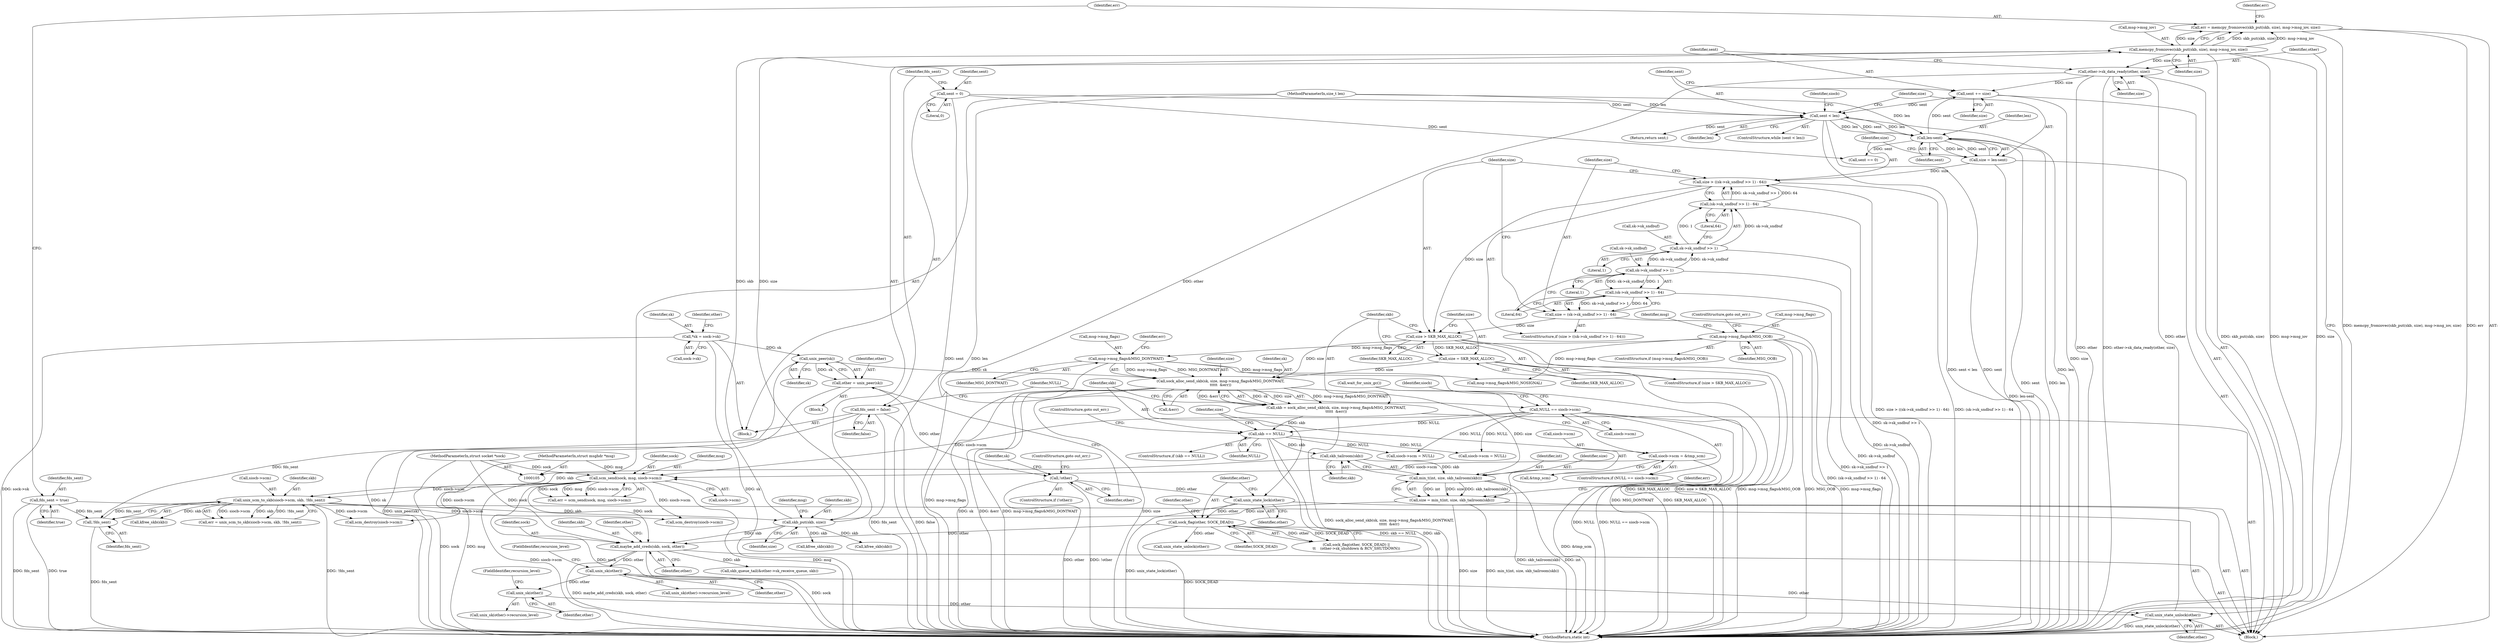 digraph "1_linux_e0e3cea46d31d23dc40df0a49a7a2c04fe8edfea_1@API" {
"1000301" [label="(Call,err = memcpy_fromiovec(skb_put(skb, size), msg->msg_iov, size))"];
"1000303" [label="(Call,memcpy_fromiovec(skb_put(skb, size), msg->msg_iov, size))"];
"1000304" [label="(Call,skb_put(skb, size))"];
"1000278" [label="(Call,unix_scm_to_skb(siocb->scm, skb, !fds_sent))"];
"1000154" [label="(Call,scm_send(sock, msg, siocb->scm))"];
"1000107" [label="(MethodParameterIn,struct socket *sock)"];
"1000108" [label="(MethodParameterIn,struct msghdr *msg)"];
"1000140" [label="(Call,NULL == siocb->scm)"];
"1000145" [label="(Call,siocb->scm = &tmp_scm)"];
"1000274" [label="(Call,skb_tailroom(skb))"];
"1000265" [label="(Call,skb == NULL)"];
"1000252" [label="(Call,skb = sock_alloc_send_skb(sk, size, msg->msg_flags&MSG_DONTWAIT,\n\t\t\t\t\t  &err))"];
"1000254" [label="(Call,sock_alloc_send_skb(sk, size, msg->msg_flags&MSG_DONTWAIT,\n\t\t\t\t\t  &err))"];
"1000203" [label="(Call,unix_peer(sk))"];
"1000117" [label="(Call,*sk = sock->sk)"];
"1000249" [label="(Call,size = SKB_MAX_ALLOC)"];
"1000246" [label="(Call,size > SKB_MAX_ALLOC)"];
"1000236" [label="(Call,size = (sk->sk_sndbuf >> 1) - 64)"];
"1000238" [label="(Call,(sk->sk_sndbuf >> 1) - 64)"];
"1000239" [label="(Call,sk->sk_sndbuf >> 1)"];
"1000230" [label="(Call,sk->sk_sndbuf >> 1)"];
"1000227" [label="(Call,size > ((sk->sk_sndbuf >> 1) - 64))"];
"1000221" [label="(Call,size = len-sent)"];
"1000223" [label="(Call,len-sent)"];
"1000217" [label="(Call,sent < len)"];
"1000130" [label="(Call,sent = 0)"];
"1000358" [label="(Call,sent += size)"];
"1000355" [label="(Call,other->sk_data_ready(other, size))"];
"1000353" [label="(Call,unix_state_unlock(other))"];
"1000349" [label="(Call,unix_sk(other))"];
"1000344" [label="(Call,unix_sk(other))"];
"1000330" [label="(Call,maybe_add_creds(skb, sock, other))"];
"1000321" [label="(Call,sock_flag(other, SOCK_DEAD))"];
"1000317" [label="(Call,unix_state_lock(other))"];
"1000206" [label="(Call,!other)"];
"1000201" [label="(Call,other = unix_peer(sk))"];
"1000109" [label="(MethodParameterIn,size_t len)"];
"1000229" [label="(Call,(sk->sk_sndbuf >> 1) - 64)"];
"1000257" [label="(Call,msg->msg_flags&MSG_DONTWAIT)"];
"1000171" [label="(Call,msg->msg_flags&MSG_OOB)"];
"1000283" [label="(Call,!fds_sent)"];
"1000298" [label="(Call,fds_sent = true)"];
"1000135" [label="(Call,fds_sent = false)"];
"1000269" [label="(Call,size = min_t(int, size, skb_tailroom(skb)))"];
"1000271" [label="(Call,min_t(int, size, skb_tailroom(skb)))"];
"1000326" [label="(Identifier,other)"];
"1000243" [label="(Literal,1)"];
"1000349" [label="(Call,unix_sk(other))"];
"1000220" [label="(Block,)"];
"1000258" [label="(Call,msg->msg_flags)"];
"1000314" [label="(Call,kfree_skb(skb))"];
"1000151" [label="(Call,wait_for_unix_gc())"];
"1000257" [label="(Call,msg->msg_flags&MSG_DONTWAIT)"];
"1000273" [label="(Identifier,size)"];
"1000212" [label="(Identifier,sk)"];
"1000137" [label="(Identifier,false)"];
"1000270" [label="(Identifier,size)"];
"1000373" [label="(Call,unix_state_unlock(other))"];
"1000301" [label="(Call,err = memcpy_fromiovec(skb_put(skb, size), msg->msg_iov, size))"];
"1000380" [label="(Call,sent == 0)"];
"1000117" [label="(Call,*sk = sock->sk)"];
"1000141" [label="(Identifier,NULL)"];
"1000277" [label="(Identifier,err)"];
"1000219" [label="(Identifier,len)"];
"1000156" [label="(Identifier,msg)"];
"1000290" [label="(Call,kfree_skb(skb))"];
"1000271" [label="(Call,min_t(int, size, skb_tailroom(skb)))"];
"1000118" [label="(Identifier,sk)"];
"1000346" [label="(FieldIdentifier,recursion_level)"];
"1000146" [label="(Call,siocb->scm)"];
"1000124" [label="(Identifier,other)"];
"1000217" [label="(Call,sent < len)"];
"1000402" [label="(Call,siocb->scm = NULL)"];
"1000240" [label="(Call,sk->sk_sndbuf)"];
"1000344" [label="(Call,unix_sk(other))"];
"1000265" [label="(Call,skb == NULL)"];
"1000304" [label="(Call,skb_put(skb, size))"];
"1000228" [label="(Identifier,size)"];
"1000275" [label="(Identifier,skb)"];
"1000154" [label="(Call,scm_send(sock, msg, siocb->scm))"];
"1000179" [label="(Identifier,msg)"];
"1000306" [label="(Identifier,size)"];
"1000176" [label="(ControlStructure,goto out_err;)"];
"1000132" [label="(Literal,0)"];
"1000170" [label="(ControlStructure,if (msg->msg_flags&MSG_OOB))"];
"1000145" [label="(Call,siocb->scm = &tmp_scm)"];
"1000234" [label="(Literal,1)"];
"1000356" [label="(Identifier,other)"];
"1000236" [label="(Call,size = (sk->sk_sndbuf >> 1) - 64)"];
"1000227" [label="(Call,size > ((sk->sk_sndbuf >> 1) - 64))"];
"1000321" [label="(Call,sock_flag(other, SOCK_DEAD))"];
"1000247" [label="(Identifier,size)"];
"1000334" [label="(Call,skb_queue_tail(&other->sk_receive_queue, skb))"];
"1000252" [label="(Call,skb = sock_alloc_send_skb(sk, size, msg->msg_flags&MSG_DONTWAIT,\n\t\t\t\t\t  &err))"];
"1000398" [label="(Call,scm_destroy(siocb->scm))"];
"1000256" [label="(Identifier,size)"];
"1000331" [label="(Identifier,skb)"];
"1000206" [label="(Call,!other)"];
"1000205" [label="(ControlStructure,if (!other))"];
"1000248" [label="(Identifier,SKB_MAX_ALLOC)"];
"1000109" [label="(MethodParameterIn,size_t len)"];
"1000171" [label="(Call,msg->msg_flags&MSG_OOB)"];
"1000323" [label="(Identifier,SOCK_DEAD)"];
"1000251" [label="(Identifier,SKB_MAX_ALLOC)"];
"1000142" [label="(Call,siocb->scm)"];
"1000119" [label="(Call,sock->sk)"];
"1000136" [label="(Identifier,fds_sent)"];
"1000216" [label="(ControlStructure,while (sent < len))"];
"1000308" [label="(Identifier,msg)"];
"1000264" [label="(ControlStructure,if (skb == NULL))"];
"1000245" [label="(ControlStructure,if (size > SKB_MAX_ALLOC))"];
"1000375" [label="(Call,kfree_skb(skb))"];
"1000149" [label="(Call,&tmp_scm)"];
"1000244" [label="(Literal,64)"];
"1000272" [label="(Identifier,int)"];
"1000365" [label="(Call,siocb->scm = NULL)"];
"1000226" [label="(ControlStructure,if (size > ((sk->sk_sndbuf >> 1) - 64)))"];
"1000263" [label="(Identifier,err)"];
"1000343" [label="(Call,unix_sk(other)->recursion_level)"];
"1000231" [label="(Call,sk->sk_sndbuf)"];
"1000361" [label="(Call,scm_destroy(siocb->scm))"];
"1000310" [label="(Identifier,size)"];
"1000351" [label="(FieldIdentifier,recursion_level)"];
"1000318" [label="(Identifier,other)"];
"1000279" [label="(Call,siocb->scm)"];
"1000348" [label="(Call,unix_sk(other)->recursion_level)"];
"1000175" [label="(Identifier,MSG_OOB)"];
"1000250" [label="(Identifier,size)"];
"1000370" [label="(Return,return sent;)"];
"1000224" [label="(Identifier,len)"];
"1000330" [label="(Call,maybe_add_creds(skb, sock, other))"];
"1000345" [label="(Identifier,other)"];
"1000130" [label="(Call,sent = 0)"];
"1000360" [label="(Identifier,size)"];
"1000249" [label="(Call,size = SKB_MAX_ALLOC)"];
"1000222" [label="(Identifier,size)"];
"1000303" [label="(Call,memcpy_fromiovec(skb_put(skb, size), msg->msg_iov, size))"];
"1000157" [label="(Call,siocb->scm)"];
"1000155" [label="(Identifier,sock)"];
"1000204" [label="(Identifier,sk)"];
"1000110" [label="(Block,)"];
"1000305" [label="(Identifier,skb)"];
"1000359" [label="(Identifier,sent)"];
"1000337" [label="(Identifier,other)"];
"1000108" [label="(MethodParameterIn,struct msghdr *msg)"];
"1000147" [label="(Identifier,siocb)"];
"1000354" [label="(Identifier,other)"];
"1000230" [label="(Call,sk->sk_sndbuf >> 1)"];
"1000320" [label="(Call,sock_flag(other, SOCK_DEAD) ||\n\t\t    (other->sk_shutdown & RCV_SHUTDOWN))"];
"1000299" [label="(Identifier,fds_sent)"];
"1000300" [label="(Identifier,true)"];
"1000131" [label="(Identifier,sent)"];
"1000107" [label="(MethodParameterIn,struct socket *sock)"];
"1000282" [label="(Identifier,skb)"];
"1000269" [label="(Call,size = min_t(int, size, skb_tailroom(skb)))"];
"1000253" [label="(Identifier,skb)"];
"1000268" [label="(ControlStructure,goto out_err;)"];
"1000358" [label="(Call,sent += size)"];
"1000283" [label="(Call,!fds_sent)"];
"1000408" [label="(MethodReturn,static int)"];
"1000274" [label="(Call,skb_tailroom(skb))"];
"1000152" [label="(Call,err = scm_send(sock, msg, siocb->scm))"];
"1000276" [label="(Call,err = unix_scm_to_skb(siocb->scm, skb, !fds_sent))"];
"1000317" [label="(Call,unix_state_lock(other))"];
"1000208" [label="(ControlStructure,goto out_err;)"];
"1000262" [label="(Call,&err)"];
"1000384" [label="(Call,msg->msg_flags&MSG_NOSIGNAL)"];
"1000254" [label="(Call,sock_alloc_send_skb(sk, size, msg->msg_flags&MSG_DONTWAIT,\n\t\t\t\t\t  &err))"];
"1000278" [label="(Call,unix_scm_to_skb(siocb->scm, skb, !fds_sent))"];
"1000139" [label="(ControlStructure,if (NULL == siocb->scm))"];
"1000307" [label="(Call,msg->msg_iov)"];
"1000196" [label="(Block,)"];
"1000355" [label="(Call,other->sk_data_ready(other, size))"];
"1000221" [label="(Call,size = len-sent)"];
"1000267" [label="(Identifier,NULL)"];
"1000246" [label="(Call,size > SKB_MAX_ALLOC)"];
"1000223" [label="(Call,len-sent)"];
"1000332" [label="(Identifier,sock)"];
"1000284" [label="(Identifier,fds_sent)"];
"1000225" [label="(Identifier,sent)"];
"1000140" [label="(Call,NULL == siocb->scm)"];
"1000353" [label="(Call,unix_state_unlock(other))"];
"1000135" [label="(Call,fds_sent = false)"];
"1000203" [label="(Call,unix_peer(sk))"];
"1000298" [label="(Call,fds_sent = true)"];
"1000312" [label="(Identifier,err)"];
"1000237" [label="(Identifier,size)"];
"1000229" [label="(Call,(sk->sk_sndbuf >> 1) - 64)"];
"1000266" [label="(Identifier,skb)"];
"1000207" [label="(Identifier,other)"];
"1000255" [label="(Identifier,sk)"];
"1000322" [label="(Identifier,other)"];
"1000235" [label="(Literal,64)"];
"1000202" [label="(Identifier,other)"];
"1000350" [label="(Identifier,other)"];
"1000238" [label="(Call,(sk->sk_sndbuf >> 1) - 64)"];
"1000201" [label="(Call,other = unix_peer(sk))"];
"1000261" [label="(Identifier,MSG_DONTWAIT)"];
"1000357" [label="(Identifier,size)"];
"1000218" [label="(Identifier,sent)"];
"1000333" [label="(Identifier,other)"];
"1000172" [label="(Call,msg->msg_flags)"];
"1000363" [label="(Identifier,siocb)"];
"1000302" [label="(Identifier,err)"];
"1000239" [label="(Call,sk->sk_sndbuf >> 1)"];
"1000301" -> "1000220"  [label="AST: "];
"1000301" -> "1000303"  [label="CFG: "];
"1000302" -> "1000301"  [label="AST: "];
"1000303" -> "1000301"  [label="AST: "];
"1000312" -> "1000301"  [label="CFG: "];
"1000301" -> "1000408"  [label="DDG: memcpy_fromiovec(skb_put(skb, size), msg->msg_iov, size)"];
"1000301" -> "1000408"  [label="DDG: err"];
"1000303" -> "1000301"  [label="DDG: skb_put(skb, size)"];
"1000303" -> "1000301"  [label="DDG: msg->msg_iov"];
"1000303" -> "1000301"  [label="DDG: size"];
"1000303" -> "1000310"  [label="CFG: "];
"1000304" -> "1000303"  [label="AST: "];
"1000307" -> "1000303"  [label="AST: "];
"1000310" -> "1000303"  [label="AST: "];
"1000303" -> "1000408"  [label="DDG: size"];
"1000303" -> "1000408"  [label="DDG: skb_put(skb, size)"];
"1000303" -> "1000408"  [label="DDG: msg->msg_iov"];
"1000304" -> "1000303"  [label="DDG: skb"];
"1000304" -> "1000303"  [label="DDG: size"];
"1000303" -> "1000355"  [label="DDG: size"];
"1000304" -> "1000306"  [label="CFG: "];
"1000305" -> "1000304"  [label="AST: "];
"1000306" -> "1000304"  [label="AST: "];
"1000308" -> "1000304"  [label="CFG: "];
"1000278" -> "1000304"  [label="DDG: skb"];
"1000269" -> "1000304"  [label="DDG: size"];
"1000304" -> "1000314"  [label="DDG: skb"];
"1000304" -> "1000330"  [label="DDG: skb"];
"1000304" -> "1000375"  [label="DDG: skb"];
"1000278" -> "1000276"  [label="AST: "];
"1000278" -> "1000283"  [label="CFG: "];
"1000279" -> "1000278"  [label="AST: "];
"1000282" -> "1000278"  [label="AST: "];
"1000283" -> "1000278"  [label="AST: "];
"1000276" -> "1000278"  [label="CFG: "];
"1000278" -> "1000408"  [label="DDG: !fds_sent"];
"1000278" -> "1000276"  [label="DDG: siocb->scm"];
"1000278" -> "1000276"  [label="DDG: skb"];
"1000278" -> "1000276"  [label="DDG: !fds_sent"];
"1000154" -> "1000278"  [label="DDG: siocb->scm"];
"1000274" -> "1000278"  [label="DDG: skb"];
"1000283" -> "1000278"  [label="DDG: fds_sent"];
"1000278" -> "1000290"  [label="DDG: skb"];
"1000278" -> "1000361"  [label="DDG: siocb->scm"];
"1000278" -> "1000398"  [label="DDG: siocb->scm"];
"1000154" -> "1000152"  [label="AST: "];
"1000154" -> "1000157"  [label="CFG: "];
"1000155" -> "1000154"  [label="AST: "];
"1000156" -> "1000154"  [label="AST: "];
"1000157" -> "1000154"  [label="AST: "];
"1000152" -> "1000154"  [label="CFG: "];
"1000154" -> "1000408"  [label="DDG: siocb->scm"];
"1000154" -> "1000408"  [label="DDG: sock"];
"1000154" -> "1000408"  [label="DDG: msg"];
"1000154" -> "1000152"  [label="DDG: sock"];
"1000154" -> "1000152"  [label="DDG: msg"];
"1000154" -> "1000152"  [label="DDG: siocb->scm"];
"1000107" -> "1000154"  [label="DDG: sock"];
"1000108" -> "1000154"  [label="DDG: msg"];
"1000140" -> "1000154"  [label="DDG: siocb->scm"];
"1000145" -> "1000154"  [label="DDG: siocb->scm"];
"1000154" -> "1000330"  [label="DDG: sock"];
"1000154" -> "1000361"  [label="DDG: siocb->scm"];
"1000154" -> "1000398"  [label="DDG: siocb->scm"];
"1000107" -> "1000105"  [label="AST: "];
"1000107" -> "1000408"  [label="DDG: sock"];
"1000107" -> "1000330"  [label="DDG: sock"];
"1000108" -> "1000105"  [label="AST: "];
"1000108" -> "1000408"  [label="DDG: msg"];
"1000140" -> "1000139"  [label="AST: "];
"1000140" -> "1000142"  [label="CFG: "];
"1000141" -> "1000140"  [label="AST: "];
"1000142" -> "1000140"  [label="AST: "];
"1000147" -> "1000140"  [label="CFG: "];
"1000151" -> "1000140"  [label="CFG: "];
"1000140" -> "1000408"  [label="DDG: NULL"];
"1000140" -> "1000408"  [label="DDG: NULL == siocb->scm"];
"1000140" -> "1000265"  [label="DDG: NULL"];
"1000140" -> "1000365"  [label="DDG: NULL"];
"1000140" -> "1000402"  [label="DDG: NULL"];
"1000145" -> "1000139"  [label="AST: "];
"1000145" -> "1000149"  [label="CFG: "];
"1000146" -> "1000145"  [label="AST: "];
"1000149" -> "1000145"  [label="AST: "];
"1000151" -> "1000145"  [label="CFG: "];
"1000145" -> "1000408"  [label="DDG: &tmp_scm"];
"1000274" -> "1000271"  [label="AST: "];
"1000274" -> "1000275"  [label="CFG: "];
"1000275" -> "1000274"  [label="AST: "];
"1000271" -> "1000274"  [label="CFG: "];
"1000274" -> "1000271"  [label="DDG: skb"];
"1000265" -> "1000274"  [label="DDG: skb"];
"1000265" -> "1000264"  [label="AST: "];
"1000265" -> "1000267"  [label="CFG: "];
"1000266" -> "1000265"  [label="AST: "];
"1000267" -> "1000265"  [label="AST: "];
"1000268" -> "1000265"  [label="CFG: "];
"1000270" -> "1000265"  [label="CFG: "];
"1000265" -> "1000408"  [label="DDG: skb == NULL"];
"1000265" -> "1000408"  [label="DDG: skb"];
"1000252" -> "1000265"  [label="DDG: skb"];
"1000265" -> "1000365"  [label="DDG: NULL"];
"1000265" -> "1000402"  [label="DDG: NULL"];
"1000252" -> "1000220"  [label="AST: "];
"1000252" -> "1000254"  [label="CFG: "];
"1000253" -> "1000252"  [label="AST: "];
"1000254" -> "1000252"  [label="AST: "];
"1000266" -> "1000252"  [label="CFG: "];
"1000252" -> "1000408"  [label="DDG: sock_alloc_send_skb(sk, size, msg->msg_flags&MSG_DONTWAIT,\n\t\t\t\t\t  &err)"];
"1000254" -> "1000252"  [label="DDG: sk"];
"1000254" -> "1000252"  [label="DDG: size"];
"1000254" -> "1000252"  [label="DDG: msg->msg_flags&MSG_DONTWAIT"];
"1000254" -> "1000252"  [label="DDG: &err"];
"1000254" -> "1000262"  [label="CFG: "];
"1000255" -> "1000254"  [label="AST: "];
"1000256" -> "1000254"  [label="AST: "];
"1000257" -> "1000254"  [label="AST: "];
"1000262" -> "1000254"  [label="AST: "];
"1000254" -> "1000408"  [label="DDG: sk"];
"1000254" -> "1000408"  [label="DDG: &err"];
"1000254" -> "1000408"  [label="DDG: msg->msg_flags&MSG_DONTWAIT"];
"1000254" -> "1000408"  [label="DDG: size"];
"1000203" -> "1000254"  [label="DDG: sk"];
"1000249" -> "1000254"  [label="DDG: size"];
"1000246" -> "1000254"  [label="DDG: size"];
"1000257" -> "1000254"  [label="DDG: msg->msg_flags"];
"1000257" -> "1000254"  [label="DDG: MSG_DONTWAIT"];
"1000254" -> "1000271"  [label="DDG: size"];
"1000203" -> "1000201"  [label="AST: "];
"1000203" -> "1000204"  [label="CFG: "];
"1000204" -> "1000203"  [label="AST: "];
"1000201" -> "1000203"  [label="CFG: "];
"1000203" -> "1000408"  [label="DDG: sk"];
"1000203" -> "1000201"  [label="DDG: sk"];
"1000117" -> "1000203"  [label="DDG: sk"];
"1000117" -> "1000110"  [label="AST: "];
"1000117" -> "1000119"  [label="CFG: "];
"1000118" -> "1000117"  [label="AST: "];
"1000119" -> "1000117"  [label="AST: "];
"1000124" -> "1000117"  [label="CFG: "];
"1000117" -> "1000408"  [label="DDG: sk"];
"1000117" -> "1000408"  [label="DDG: sock->sk"];
"1000249" -> "1000245"  [label="AST: "];
"1000249" -> "1000251"  [label="CFG: "];
"1000250" -> "1000249"  [label="AST: "];
"1000251" -> "1000249"  [label="AST: "];
"1000253" -> "1000249"  [label="CFG: "];
"1000249" -> "1000408"  [label="DDG: SKB_MAX_ALLOC"];
"1000246" -> "1000249"  [label="DDG: SKB_MAX_ALLOC"];
"1000246" -> "1000245"  [label="AST: "];
"1000246" -> "1000248"  [label="CFG: "];
"1000247" -> "1000246"  [label="AST: "];
"1000248" -> "1000246"  [label="AST: "];
"1000250" -> "1000246"  [label="CFG: "];
"1000253" -> "1000246"  [label="CFG: "];
"1000246" -> "1000408"  [label="DDG: SKB_MAX_ALLOC"];
"1000246" -> "1000408"  [label="DDG: size > SKB_MAX_ALLOC"];
"1000236" -> "1000246"  [label="DDG: size"];
"1000227" -> "1000246"  [label="DDG: size"];
"1000236" -> "1000226"  [label="AST: "];
"1000236" -> "1000238"  [label="CFG: "];
"1000237" -> "1000236"  [label="AST: "];
"1000238" -> "1000236"  [label="AST: "];
"1000247" -> "1000236"  [label="CFG: "];
"1000236" -> "1000408"  [label="DDG: (sk->sk_sndbuf >> 1) - 64"];
"1000238" -> "1000236"  [label="DDG: sk->sk_sndbuf >> 1"];
"1000238" -> "1000236"  [label="DDG: 64"];
"1000238" -> "1000244"  [label="CFG: "];
"1000239" -> "1000238"  [label="AST: "];
"1000244" -> "1000238"  [label="AST: "];
"1000238" -> "1000408"  [label="DDG: sk->sk_sndbuf >> 1"];
"1000239" -> "1000238"  [label="DDG: sk->sk_sndbuf"];
"1000239" -> "1000238"  [label="DDG: 1"];
"1000239" -> "1000243"  [label="CFG: "];
"1000240" -> "1000239"  [label="AST: "];
"1000243" -> "1000239"  [label="AST: "];
"1000244" -> "1000239"  [label="CFG: "];
"1000239" -> "1000408"  [label="DDG: sk->sk_sndbuf"];
"1000239" -> "1000230"  [label="DDG: sk->sk_sndbuf"];
"1000230" -> "1000239"  [label="DDG: sk->sk_sndbuf"];
"1000230" -> "1000229"  [label="AST: "];
"1000230" -> "1000234"  [label="CFG: "];
"1000231" -> "1000230"  [label="AST: "];
"1000234" -> "1000230"  [label="AST: "];
"1000235" -> "1000230"  [label="CFG: "];
"1000230" -> "1000408"  [label="DDG: sk->sk_sndbuf"];
"1000230" -> "1000229"  [label="DDG: sk->sk_sndbuf"];
"1000230" -> "1000229"  [label="DDG: 1"];
"1000227" -> "1000226"  [label="AST: "];
"1000227" -> "1000229"  [label="CFG: "];
"1000228" -> "1000227"  [label="AST: "];
"1000229" -> "1000227"  [label="AST: "];
"1000237" -> "1000227"  [label="CFG: "];
"1000247" -> "1000227"  [label="CFG: "];
"1000227" -> "1000408"  [label="DDG: size > ((sk->sk_sndbuf >> 1) - 64)"];
"1000227" -> "1000408"  [label="DDG: (sk->sk_sndbuf >> 1) - 64"];
"1000221" -> "1000227"  [label="DDG: size"];
"1000229" -> "1000227"  [label="DDG: sk->sk_sndbuf >> 1"];
"1000229" -> "1000227"  [label="DDG: 64"];
"1000221" -> "1000220"  [label="AST: "];
"1000221" -> "1000223"  [label="CFG: "];
"1000222" -> "1000221"  [label="AST: "];
"1000223" -> "1000221"  [label="AST: "];
"1000228" -> "1000221"  [label="CFG: "];
"1000221" -> "1000408"  [label="DDG: len-sent"];
"1000223" -> "1000221"  [label="DDG: len"];
"1000223" -> "1000221"  [label="DDG: sent"];
"1000223" -> "1000225"  [label="CFG: "];
"1000224" -> "1000223"  [label="AST: "];
"1000225" -> "1000223"  [label="AST: "];
"1000223" -> "1000408"  [label="DDG: sent"];
"1000223" -> "1000408"  [label="DDG: len"];
"1000223" -> "1000217"  [label="DDG: len"];
"1000217" -> "1000223"  [label="DDG: len"];
"1000217" -> "1000223"  [label="DDG: sent"];
"1000109" -> "1000223"  [label="DDG: len"];
"1000223" -> "1000358"  [label="DDG: sent"];
"1000223" -> "1000380"  [label="DDG: sent"];
"1000217" -> "1000216"  [label="AST: "];
"1000217" -> "1000219"  [label="CFG: "];
"1000218" -> "1000217"  [label="AST: "];
"1000219" -> "1000217"  [label="AST: "];
"1000222" -> "1000217"  [label="CFG: "];
"1000363" -> "1000217"  [label="CFG: "];
"1000217" -> "1000408"  [label="DDG: len"];
"1000217" -> "1000408"  [label="DDG: sent < len"];
"1000217" -> "1000408"  [label="DDG: sent"];
"1000130" -> "1000217"  [label="DDG: sent"];
"1000358" -> "1000217"  [label="DDG: sent"];
"1000109" -> "1000217"  [label="DDG: len"];
"1000217" -> "1000370"  [label="DDG: sent"];
"1000130" -> "1000110"  [label="AST: "];
"1000130" -> "1000132"  [label="CFG: "];
"1000131" -> "1000130"  [label="AST: "];
"1000132" -> "1000130"  [label="AST: "];
"1000136" -> "1000130"  [label="CFG: "];
"1000130" -> "1000408"  [label="DDG: sent"];
"1000130" -> "1000380"  [label="DDG: sent"];
"1000358" -> "1000220"  [label="AST: "];
"1000358" -> "1000360"  [label="CFG: "];
"1000359" -> "1000358"  [label="AST: "];
"1000360" -> "1000358"  [label="AST: "];
"1000218" -> "1000358"  [label="CFG: "];
"1000358" -> "1000408"  [label="DDG: size"];
"1000355" -> "1000358"  [label="DDG: size"];
"1000355" -> "1000220"  [label="AST: "];
"1000355" -> "1000357"  [label="CFG: "];
"1000356" -> "1000355"  [label="AST: "];
"1000357" -> "1000355"  [label="AST: "];
"1000359" -> "1000355"  [label="CFG: "];
"1000355" -> "1000408"  [label="DDG: other"];
"1000355" -> "1000408"  [label="DDG: other->sk_data_ready(other, size)"];
"1000355" -> "1000317"  [label="DDG: other"];
"1000353" -> "1000355"  [label="DDG: other"];
"1000353" -> "1000220"  [label="AST: "];
"1000353" -> "1000354"  [label="CFG: "];
"1000354" -> "1000353"  [label="AST: "];
"1000356" -> "1000353"  [label="CFG: "];
"1000353" -> "1000408"  [label="DDG: unix_state_unlock(other)"];
"1000349" -> "1000353"  [label="DDG: other"];
"1000344" -> "1000353"  [label="DDG: other"];
"1000349" -> "1000348"  [label="AST: "];
"1000349" -> "1000350"  [label="CFG: "];
"1000350" -> "1000349"  [label="AST: "];
"1000351" -> "1000349"  [label="CFG: "];
"1000344" -> "1000349"  [label="DDG: other"];
"1000344" -> "1000343"  [label="AST: "];
"1000344" -> "1000345"  [label="CFG: "];
"1000345" -> "1000344"  [label="AST: "];
"1000346" -> "1000344"  [label="CFG: "];
"1000330" -> "1000344"  [label="DDG: other"];
"1000330" -> "1000220"  [label="AST: "];
"1000330" -> "1000333"  [label="CFG: "];
"1000331" -> "1000330"  [label="AST: "];
"1000332" -> "1000330"  [label="AST: "];
"1000333" -> "1000330"  [label="AST: "];
"1000337" -> "1000330"  [label="CFG: "];
"1000330" -> "1000408"  [label="DDG: sock"];
"1000330" -> "1000408"  [label="DDG: maybe_add_creds(skb, sock, other)"];
"1000321" -> "1000330"  [label="DDG: other"];
"1000330" -> "1000334"  [label="DDG: skb"];
"1000321" -> "1000320"  [label="AST: "];
"1000321" -> "1000323"  [label="CFG: "];
"1000322" -> "1000321"  [label="AST: "];
"1000323" -> "1000321"  [label="AST: "];
"1000326" -> "1000321"  [label="CFG: "];
"1000320" -> "1000321"  [label="CFG: "];
"1000321" -> "1000408"  [label="DDG: SOCK_DEAD"];
"1000321" -> "1000320"  [label="DDG: other"];
"1000321" -> "1000320"  [label="DDG: SOCK_DEAD"];
"1000317" -> "1000321"  [label="DDG: other"];
"1000321" -> "1000373"  [label="DDG: other"];
"1000317" -> "1000220"  [label="AST: "];
"1000317" -> "1000318"  [label="CFG: "];
"1000318" -> "1000317"  [label="AST: "];
"1000322" -> "1000317"  [label="CFG: "];
"1000317" -> "1000408"  [label="DDG: unix_state_lock(other)"];
"1000206" -> "1000317"  [label="DDG: other"];
"1000206" -> "1000205"  [label="AST: "];
"1000206" -> "1000207"  [label="CFG: "];
"1000207" -> "1000206"  [label="AST: "];
"1000208" -> "1000206"  [label="CFG: "];
"1000212" -> "1000206"  [label="CFG: "];
"1000206" -> "1000408"  [label="DDG: !other"];
"1000206" -> "1000408"  [label="DDG: other"];
"1000201" -> "1000206"  [label="DDG: other"];
"1000201" -> "1000196"  [label="AST: "];
"1000202" -> "1000201"  [label="AST: "];
"1000207" -> "1000201"  [label="CFG: "];
"1000201" -> "1000408"  [label="DDG: unix_peer(sk)"];
"1000109" -> "1000105"  [label="AST: "];
"1000109" -> "1000408"  [label="DDG: len"];
"1000229" -> "1000235"  [label="CFG: "];
"1000235" -> "1000229"  [label="AST: "];
"1000229" -> "1000408"  [label="DDG: sk->sk_sndbuf >> 1"];
"1000257" -> "1000261"  [label="CFG: "];
"1000258" -> "1000257"  [label="AST: "];
"1000261" -> "1000257"  [label="AST: "];
"1000263" -> "1000257"  [label="CFG: "];
"1000257" -> "1000408"  [label="DDG: msg->msg_flags"];
"1000257" -> "1000408"  [label="DDG: MSG_DONTWAIT"];
"1000171" -> "1000257"  [label="DDG: msg->msg_flags"];
"1000257" -> "1000384"  [label="DDG: msg->msg_flags"];
"1000171" -> "1000170"  [label="AST: "];
"1000171" -> "1000175"  [label="CFG: "];
"1000172" -> "1000171"  [label="AST: "];
"1000175" -> "1000171"  [label="AST: "];
"1000176" -> "1000171"  [label="CFG: "];
"1000179" -> "1000171"  [label="CFG: "];
"1000171" -> "1000408"  [label="DDG: msg->msg_flags"];
"1000171" -> "1000408"  [label="DDG: msg->msg_flags&MSG_OOB"];
"1000171" -> "1000408"  [label="DDG: MSG_OOB"];
"1000171" -> "1000384"  [label="DDG: msg->msg_flags"];
"1000283" -> "1000284"  [label="CFG: "];
"1000284" -> "1000283"  [label="AST: "];
"1000283" -> "1000408"  [label="DDG: fds_sent"];
"1000298" -> "1000283"  [label="DDG: fds_sent"];
"1000135" -> "1000283"  [label="DDG: fds_sent"];
"1000298" -> "1000220"  [label="AST: "];
"1000298" -> "1000300"  [label="CFG: "];
"1000299" -> "1000298"  [label="AST: "];
"1000300" -> "1000298"  [label="AST: "];
"1000302" -> "1000298"  [label="CFG: "];
"1000298" -> "1000408"  [label="DDG: fds_sent"];
"1000298" -> "1000408"  [label="DDG: true"];
"1000135" -> "1000110"  [label="AST: "];
"1000135" -> "1000137"  [label="CFG: "];
"1000136" -> "1000135"  [label="AST: "];
"1000137" -> "1000135"  [label="AST: "];
"1000141" -> "1000135"  [label="CFG: "];
"1000135" -> "1000408"  [label="DDG: fds_sent"];
"1000135" -> "1000408"  [label="DDG: false"];
"1000269" -> "1000220"  [label="AST: "];
"1000269" -> "1000271"  [label="CFG: "];
"1000270" -> "1000269"  [label="AST: "];
"1000271" -> "1000269"  [label="AST: "];
"1000277" -> "1000269"  [label="CFG: "];
"1000269" -> "1000408"  [label="DDG: size"];
"1000269" -> "1000408"  [label="DDG: min_t(int, size, skb_tailroom(skb))"];
"1000271" -> "1000269"  [label="DDG: int"];
"1000271" -> "1000269"  [label="DDG: size"];
"1000271" -> "1000269"  [label="DDG: skb_tailroom(skb)"];
"1000272" -> "1000271"  [label="AST: "];
"1000273" -> "1000271"  [label="AST: "];
"1000271" -> "1000408"  [label="DDG: skb_tailroom(skb)"];
"1000271" -> "1000408"  [label="DDG: int"];
}
